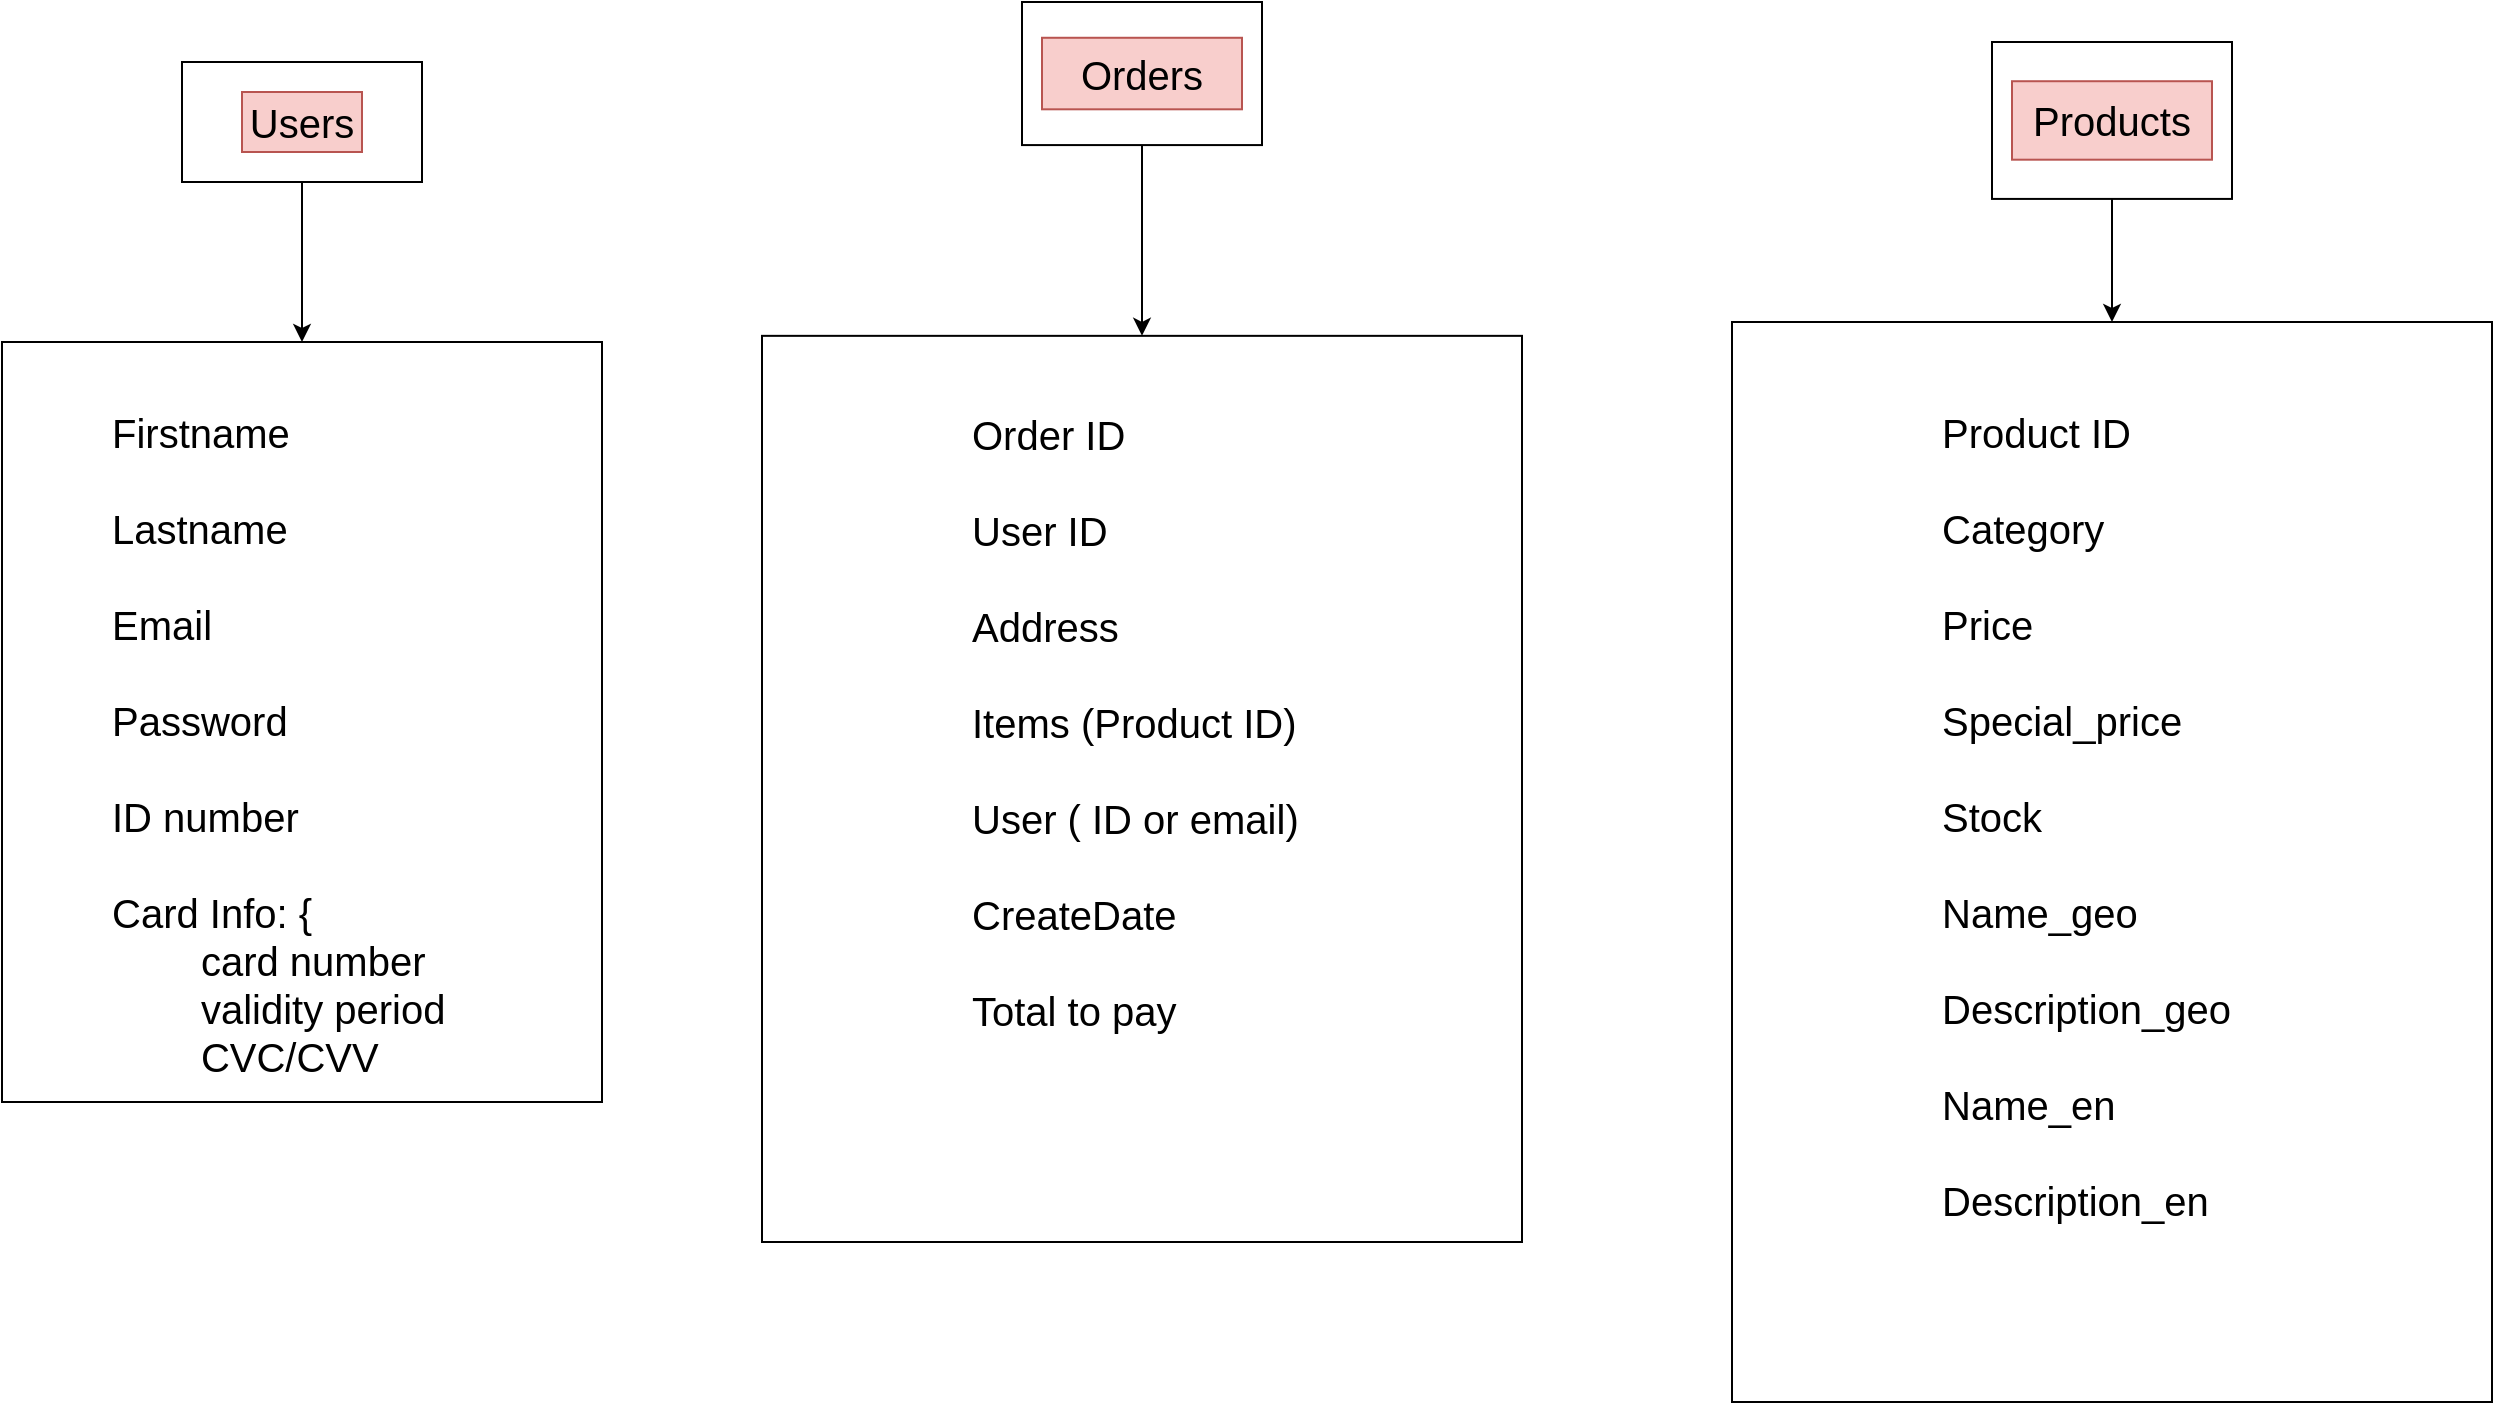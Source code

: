 <mxfile version="17.1.3" type="device"><diagram id="q-mHjhKMc6GYBygvXh99" name="Page-1"><mxGraphModel dx="1303" dy="1230" grid="1" gridSize="10" guides="1" tooltips="1" connect="1" arrows="1" fold="1" page="1" pageScale="1" pageWidth="850" pageHeight="1100" math="0" shadow="0"><root><mxCell id="0"/><mxCell id="1" parent="0"/><mxCell id="6-Wv-mGLPT7iCvuLGnfi-3" value="" style="group" parent="1" vertex="1" connectable="0"><mxGeometry x="120" y="80" width="120" height="60" as="geometry"/></mxCell><mxCell id="6-Wv-mGLPT7iCvuLGnfi-1" value="" style="rounded=0;whiteSpace=wrap;html=1;" parent="6-Wv-mGLPT7iCvuLGnfi-3" vertex="1"><mxGeometry width="120" height="60" as="geometry"/></mxCell><mxCell id="6-Wv-mGLPT7iCvuLGnfi-2" value="Users" style="text;html=1;strokeColor=#b85450;fillColor=#f8cecc;align=center;verticalAlign=middle;whiteSpace=wrap;rounded=0;fontSize=20;" parent="6-Wv-mGLPT7iCvuLGnfi-3" vertex="1"><mxGeometry x="30" y="15" width="60" height="30" as="geometry"/></mxCell><mxCell id="6-Wv-mGLPT7iCvuLGnfi-12" value="" style="rounded=0;whiteSpace=wrap;html=1;" parent="1" vertex="1"><mxGeometry x="30" y="220" width="300" height="380" as="geometry"/></mxCell><mxCell id="6-Wv-mGLPT7iCvuLGnfi-13" value="" style="edgeStyle=orthogonalEdgeStyle;rounded=0;orthogonalLoop=1;jettySize=auto;html=1;fontSize=20;" parent="1" source="6-Wv-mGLPT7iCvuLGnfi-1" target="6-Wv-mGLPT7iCvuLGnfi-12" edge="1"><mxGeometry relative="1" as="geometry"/></mxCell><mxCell id="6-Wv-mGLPT7iCvuLGnfi-16" value="&lt;br&gt;Firstname&lt;br&gt;&lt;br&gt;Lastname&lt;br&gt;&lt;br&gt;Email&lt;br&gt;&lt;br&gt;Password&lt;br&gt;&lt;br&gt;ID number&lt;br&gt;&lt;br&gt;Card Info: {&lt;br&gt;&lt;span style=&quot;white-space: pre&quot;&gt;&#9;&lt;/span&gt;card number&lt;br&gt;&lt;span style=&quot;white-space: pre&quot;&gt;&lt;span style=&quot;white-space: pre&quot;&gt;&#9;&lt;/span&gt;validity period&lt;br/&gt;&lt;span style=&quot;white-space: pre&quot;&gt;&#9;&lt;/span&gt;CVC/CVV&#9;&lt;/span&gt;&lt;br&gt;}" style="text;html=1;strokeColor=none;fillColor=none;spacing=5;spacingTop=-20;whiteSpace=wrap;overflow=hidden;rounded=0;fontSize=20;" parent="1" vertex="1"><mxGeometry x="80" y="240" width="190" height="350" as="geometry"/></mxCell><mxCell id="6-Wv-mGLPT7iCvuLGnfi-19" value="" style="group" parent="1" vertex="1" connectable="0"><mxGeometry x="410" y="50" width="380" height="620" as="geometry"/></mxCell><mxCell id="6-Wv-mGLPT7iCvuLGnfi-4" value="" style="group" parent="6-Wv-mGLPT7iCvuLGnfi-19" vertex="1" connectable="0"><mxGeometry x="130" width="120" height="71.538" as="geometry"/></mxCell><mxCell id="6-Wv-mGLPT7iCvuLGnfi-5" value="" style="rounded=0;whiteSpace=wrap;html=1;" parent="6-Wv-mGLPT7iCvuLGnfi-4" vertex="1"><mxGeometry width="120" height="71.538" as="geometry"/></mxCell><mxCell id="6-Wv-mGLPT7iCvuLGnfi-6" value="Orders" style="text;html=1;strokeColor=#b85450;fillColor=#f8cecc;align=center;verticalAlign=middle;whiteSpace=wrap;rounded=0;fontSize=20;" parent="6-Wv-mGLPT7iCvuLGnfi-4" vertex="1"><mxGeometry x="10" y="17.885" width="100" height="35.769" as="geometry"/></mxCell><mxCell id="6-Wv-mGLPT7iCvuLGnfi-14" value="" style="rounded=0;whiteSpace=wrap;html=1;" parent="6-Wv-mGLPT7iCvuLGnfi-19" vertex="1"><mxGeometry y="166.923" width="380" height="453.077" as="geometry"/></mxCell><mxCell id="6-Wv-mGLPT7iCvuLGnfi-15" value="" style="edgeStyle=orthogonalEdgeStyle;rounded=0;orthogonalLoop=1;jettySize=auto;html=1;fontSize=20;" parent="6-Wv-mGLPT7iCvuLGnfi-19" source="6-Wv-mGLPT7iCvuLGnfi-5" target="6-Wv-mGLPT7iCvuLGnfi-14" edge="1"><mxGeometry relative="1" as="geometry"/></mxCell><mxCell id="6-Wv-mGLPT7iCvuLGnfi-18" value="&lt;br&gt;Order ID&lt;br&gt;&lt;br&gt;User ID&lt;br&gt;&lt;br&gt;Address&lt;br&gt;&lt;br&gt;Items (Product ID)&lt;br&gt;&lt;br&gt;User ( ID or email)&lt;br&gt;&lt;br&gt;CreateDate&lt;br&gt;&lt;br&gt;Total to pay" style="text;html=1;strokeColor=none;fillColor=none;spacing=5;spacingTop=-20;whiteSpace=wrap;overflow=hidden;rounded=0;fontSize=20;" parent="6-Wv-mGLPT7iCvuLGnfi-19" vertex="1"><mxGeometry x="100" y="190.769" width="190" height="369.615" as="geometry"/></mxCell><mxCell id="6-Wv-mGLPT7iCvuLGnfi-20" value="" style="group" parent="1" vertex="1" connectable="0"><mxGeometry x="895" y="70" width="380" height="680" as="geometry"/></mxCell><mxCell id="6-Wv-mGLPT7iCvuLGnfi-21" value="" style="group" parent="6-Wv-mGLPT7iCvuLGnfi-20" vertex="1" connectable="0"><mxGeometry x="130" width="120" height="78.462" as="geometry"/></mxCell><mxCell id="6-Wv-mGLPT7iCvuLGnfi-22" value="" style="rounded=0;whiteSpace=wrap;html=1;" parent="6-Wv-mGLPT7iCvuLGnfi-21" vertex="1"><mxGeometry width="120" height="78.462" as="geometry"/></mxCell><mxCell id="6-Wv-mGLPT7iCvuLGnfi-23" value="Products" style="text;html=1;strokeColor=#b85450;fillColor=#f8cecc;align=center;verticalAlign=middle;whiteSpace=wrap;rounded=0;fontSize=20;" parent="6-Wv-mGLPT7iCvuLGnfi-21" vertex="1"><mxGeometry x="10" y="19.615" width="100" height="39.231" as="geometry"/></mxCell><mxCell id="6-Wv-mGLPT7iCvuLGnfi-24" value="" style="rounded=0;whiteSpace=wrap;html=1;" parent="6-Wv-mGLPT7iCvuLGnfi-20" vertex="1"><mxGeometry y="140" width="380" height="540" as="geometry"/></mxCell><mxCell id="6-Wv-mGLPT7iCvuLGnfi-25" value="" style="edgeStyle=orthogonalEdgeStyle;rounded=0;orthogonalLoop=1;jettySize=auto;html=1;fontSize=20;" parent="6-Wv-mGLPT7iCvuLGnfi-20" source="6-Wv-mGLPT7iCvuLGnfi-22" target="6-Wv-mGLPT7iCvuLGnfi-24" edge="1"><mxGeometry relative="1" as="geometry"/></mxCell><mxCell id="6-Wv-mGLPT7iCvuLGnfi-26" value="&lt;br&gt;Product ID&lt;br&gt;&lt;br&gt;Category&lt;br&gt;&lt;br&gt;Price&lt;br&gt;&lt;br&gt;Special_price&lt;br&gt;&lt;br&gt;Stock&lt;br&gt;&lt;br&gt;Name_geo&lt;br&gt;&lt;br&gt;Description_geo&lt;br&gt;&lt;br&gt;Name_en&lt;br&gt;&lt;br&gt;Description_en" style="text;html=1;strokeColor=none;fillColor=none;spacing=5;spacingTop=-20;whiteSpace=wrap;overflow=hidden;rounded=0;fontSize=20;" parent="6-Wv-mGLPT7iCvuLGnfi-20" vertex="1"><mxGeometry x="100" y="170" width="190" height="490" as="geometry"/></mxCell></root></mxGraphModel></diagram></mxfile>